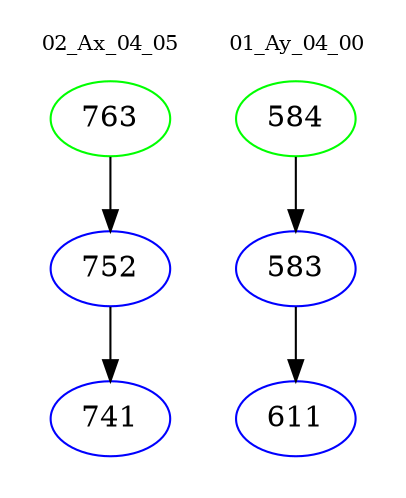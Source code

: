 digraph{
subgraph cluster_0 {
color = white
label = "02_Ax_04_05";
fontsize=10;
T0_763 [label="763", color="green"]
T0_763 -> T0_752 [color="black"]
T0_752 [label="752", color="blue"]
T0_752 -> T0_741 [color="black"]
T0_741 [label="741", color="blue"]
}
subgraph cluster_1 {
color = white
label = "01_Ay_04_00";
fontsize=10;
T1_584 [label="584", color="green"]
T1_584 -> T1_583 [color="black"]
T1_583 [label="583", color="blue"]
T1_583 -> T1_611 [color="black"]
T1_611 [label="611", color="blue"]
}
}
